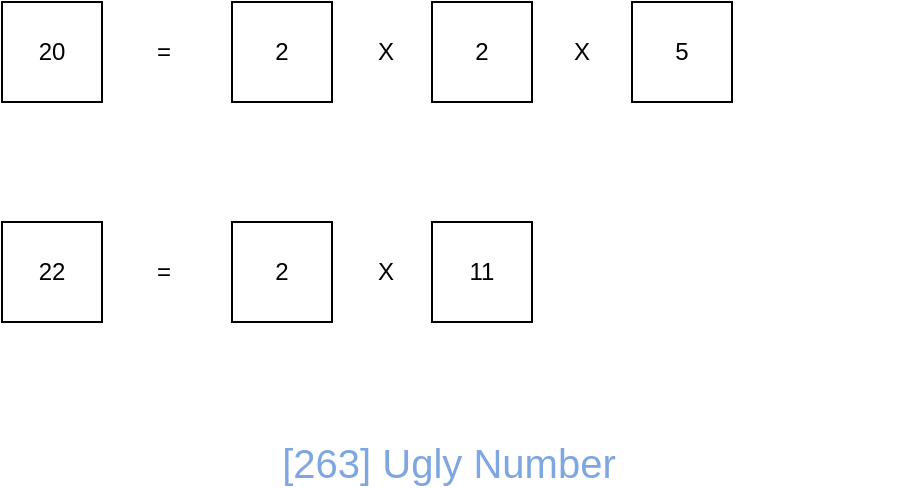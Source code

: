 <mxfile version="10.6.7" type="device"><diagram id="NQOAA_INps-jg08JScd_" name="第 1 页"><mxGraphModel dx="918" dy="464" grid="1" gridSize="10" guides="1" tooltips="1" connect="1" arrows="1" fold="1" page="1" pageScale="1" pageWidth="827" pageHeight="1169" math="0" shadow="0"><root><mxCell id="0"/><mxCell id="1" parent="0"/><mxCell id="HAAT5aDLb28U4uMk1Qr--2" value="20" style="rounded=0;whiteSpace=wrap;html=1;" vertex="1" parent="1"><mxGeometry x="145" y="130" width="50" height="50" as="geometry"/></mxCell><mxCell id="HAAT5aDLb28U4uMk1Qr--3" value="=" style="text;html=1;strokeColor=none;fillColor=none;align=center;verticalAlign=middle;whiteSpace=wrap;rounded=0;" vertex="1" parent="1"><mxGeometry x="206" y="145" width="40" height="20" as="geometry"/></mxCell><mxCell id="HAAT5aDLb28U4uMk1Qr--4" value="2" style="rounded=0;whiteSpace=wrap;html=1;" vertex="1" parent="1"><mxGeometry x="260" y="130" width="50" height="50" as="geometry"/></mxCell><mxCell id="HAAT5aDLb28U4uMk1Qr--5" value="2" style="rounded=0;whiteSpace=wrap;html=1;" vertex="1" parent="1"><mxGeometry x="360" y="130" width="50" height="50" as="geometry"/></mxCell><mxCell id="HAAT5aDLb28U4uMk1Qr--6" value="5" style="rounded=0;whiteSpace=wrap;html=1;" vertex="1" parent="1"><mxGeometry x="460" y="130" width="50" height="50" as="geometry"/></mxCell><mxCell id="HAAT5aDLb28U4uMk1Qr--7" value="X" style="text;html=1;strokeColor=none;fillColor=none;align=center;verticalAlign=middle;whiteSpace=wrap;rounded=0;" vertex="1" parent="1"><mxGeometry x="317" y="145" width="40" height="20" as="geometry"/></mxCell><mxCell id="HAAT5aDLb28U4uMk1Qr--8" value="X" style="text;html=1;strokeColor=none;fillColor=none;align=center;verticalAlign=middle;whiteSpace=wrap;rounded=0;" vertex="1" parent="1"><mxGeometry x="415" y="145" width="40" height="20" as="geometry"/></mxCell><mxCell id="HAAT5aDLb28U4uMk1Qr--9" value="" style="shape=image;html=1;verticalAlign=top;verticalLabelPosition=bottom;labelBackgroundColor=#ffffff;imageAspect=0;aspect=fixed;image=https://cdn3.iconfinder.com/data/icons/flat-actions-icons-9/512/Tick_Mark-128.png;fontColor=#7EA6E0;" vertex="1" parent="1"><mxGeometry x="550" y="130" width="50" height="50" as="geometry"/></mxCell><mxCell id="HAAT5aDLb28U4uMk1Qr--10" value="22" style="rounded=0;whiteSpace=wrap;html=1;" vertex="1" parent="1"><mxGeometry x="145" y="240" width="50" height="50" as="geometry"/></mxCell><mxCell id="HAAT5aDLb28U4uMk1Qr--11" value="=" style="text;html=1;strokeColor=none;fillColor=none;align=center;verticalAlign=middle;whiteSpace=wrap;rounded=0;" vertex="1" parent="1"><mxGeometry x="206" y="255" width="40" height="20" as="geometry"/></mxCell><mxCell id="HAAT5aDLb28U4uMk1Qr--12" value="2" style="rounded=0;whiteSpace=wrap;html=1;" vertex="1" parent="1"><mxGeometry x="260" y="240" width="50" height="50" as="geometry"/></mxCell><mxCell id="HAAT5aDLb28U4uMk1Qr--13" value="11" style="rounded=0;whiteSpace=wrap;html=1;" vertex="1" parent="1"><mxGeometry x="360" y="240" width="50" height="50" as="geometry"/></mxCell><mxCell id="HAAT5aDLb28U4uMk1Qr--15" value="X" style="text;html=1;strokeColor=none;fillColor=none;align=center;verticalAlign=middle;whiteSpace=wrap;rounded=0;" vertex="1" parent="1"><mxGeometry x="317" y="255" width="40" height="20" as="geometry"/></mxCell><mxCell id="HAAT5aDLb28U4uMk1Qr--17" value="" style="shape=image;html=1;verticalAlign=top;verticalLabelPosition=bottom;labelBackgroundColor=#ffffff;imageAspect=0;aspect=fixed;image=https://cdn1.iconfinder.com/data/icons/DarkGlass_Reworked/128x128/actions/fileclose.png;fontColor=#7EA6E0;" vertex="1" parent="1"><mxGeometry x="550" y="240" width="50" height="50" as="geometry"/></mxCell><mxCell id="HAAT5aDLb28U4uMk1Qr--18" value="&lt;div style=&quot;font-size: 20px;&quot;&gt;&lt;span style=&quot;font-size: 20px;&quot;&gt;[263] Ugly Number&lt;/span&gt;&lt;/div&gt;" style="text;html=1;strokeColor=none;fillColor=none;align=center;verticalAlign=middle;whiteSpace=wrap;rounded=0;fontColor=#7EA6E0;fontSize=20;" vertex="1" parent="1"><mxGeometry x="252" y="350" width="233" height="20" as="geometry"/></mxCell></root></mxGraphModel></diagram></mxfile>